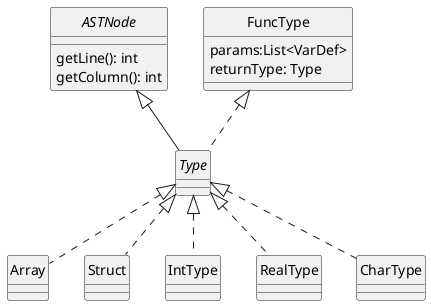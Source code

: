 @startuml Types
skinparam style strictuml
skinparam monochrome true

interface ASTNode {
    getLine(): int
    getColumn(): int
}

interface Type

ASTNode <|-- Type

class Array
class Struct

class IntType
class RealType
class CharType

class FuncType {
    params:List<VarDef>
    returnType: Type
}


FuncType <|.. Type

Type <|.. Array
Type <|.. Struct

Type <|.. IntType
Type <|.. RealType
Type <|.. CharType


@enduml
